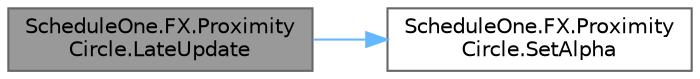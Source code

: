 digraph "ScheduleOne.FX.ProximityCircle.LateUpdate"
{
 // LATEX_PDF_SIZE
  bgcolor="transparent";
  edge [fontname=Helvetica,fontsize=10,labelfontname=Helvetica,labelfontsize=10];
  node [fontname=Helvetica,fontsize=10,shape=box,height=0.2,width=0.4];
  rankdir="LR";
  Node1 [id="Node000001",label="ScheduleOne.FX.Proximity\lCircle.LateUpdate",height=0.2,width=0.4,color="gray40", fillcolor="grey60", style="filled", fontcolor="black",tooltip=" "];
  Node1 -> Node2 [id="edge1_Node000001_Node000002",color="steelblue1",style="solid",tooltip=" "];
  Node2 [id="Node000002",label="ScheduleOne.FX.Proximity\lCircle.SetAlpha",height=0.2,width=0.4,color="grey40", fillcolor="white", style="filled",URL="$class_schedule_one_1_1_f_x_1_1_proximity_circle.html#a258240a3ae203f3e601c7981bebd24a9",tooltip=" "];
}
